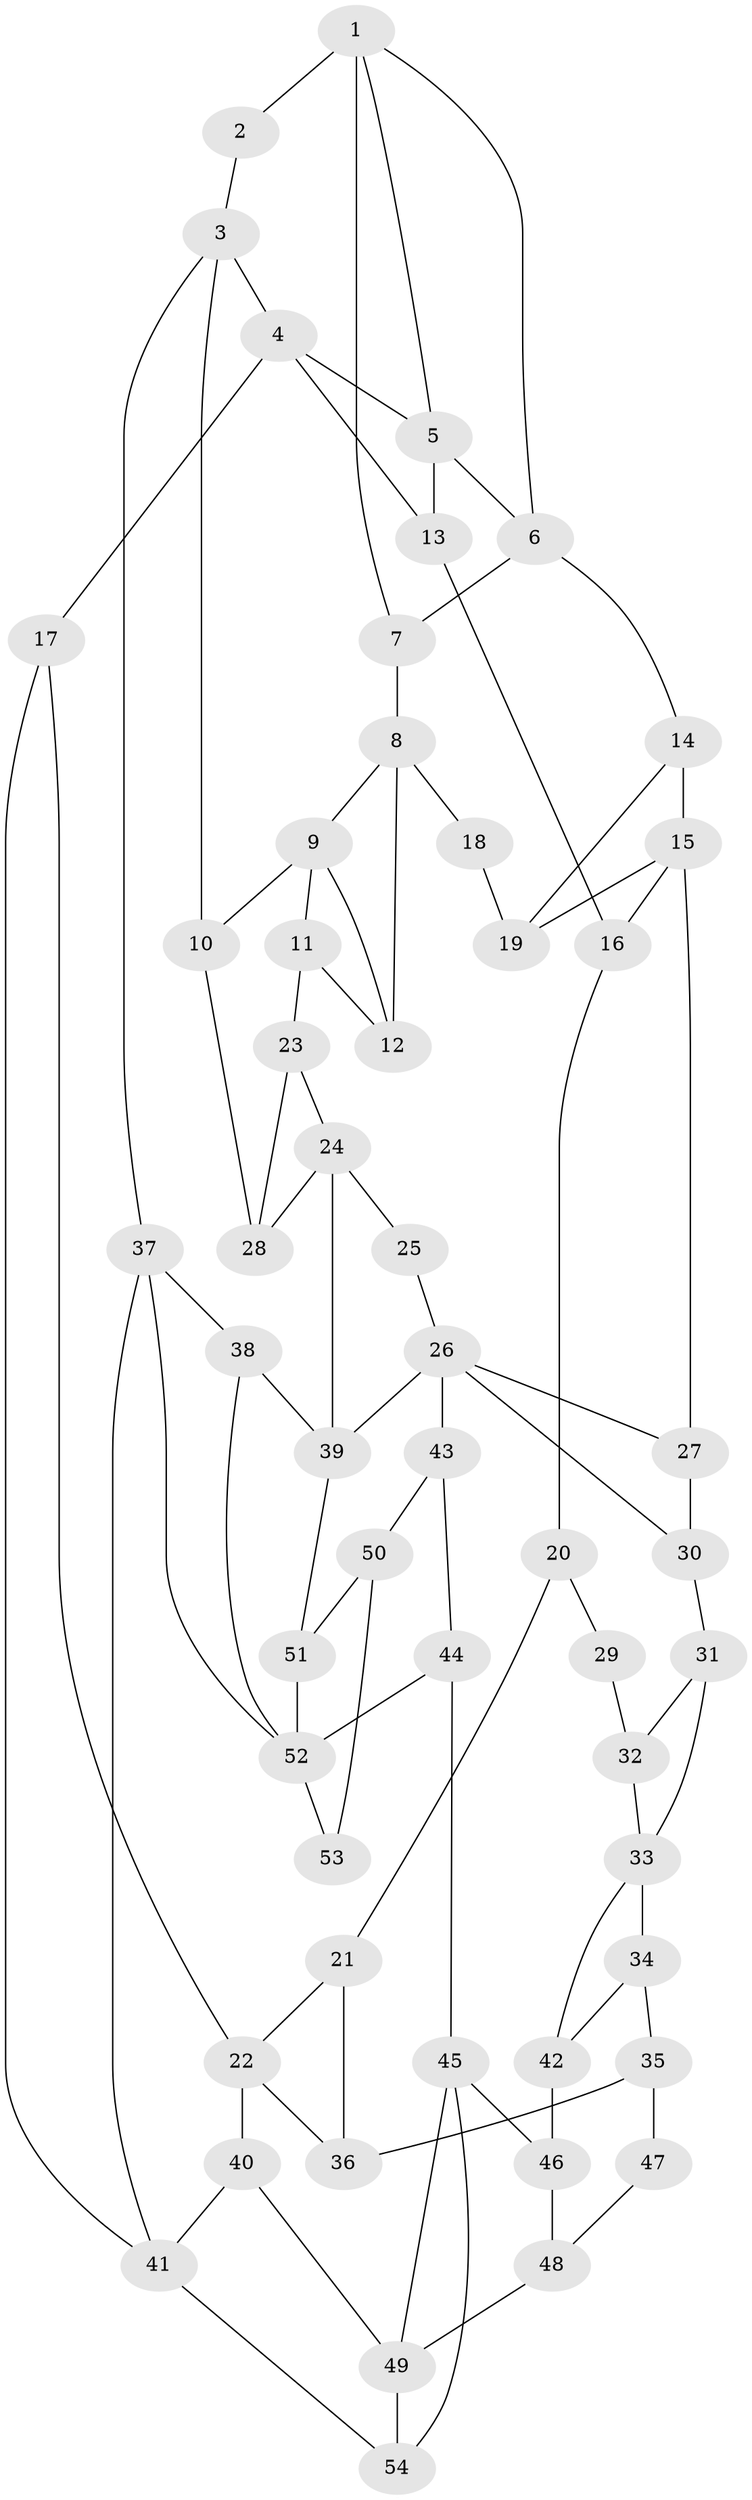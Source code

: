 // original degree distribution, {3: 0.04672897196261682, 4: 0.19626168224299065, 5: 0.5327102803738317, 6: 0.22429906542056074}
// Generated by graph-tools (version 1.1) at 2025/38/03/09/25 02:38:30]
// undirected, 54 vertices, 88 edges
graph export_dot {
graph [start="1"]
  node [color=gray90,style=filled];
  1;
  2;
  3;
  4;
  5;
  6;
  7;
  8;
  9;
  10;
  11;
  12;
  13;
  14;
  15;
  16;
  17;
  18;
  19;
  20;
  21;
  22;
  23;
  24;
  25;
  26;
  27;
  28;
  29;
  30;
  31;
  32;
  33;
  34;
  35;
  36;
  37;
  38;
  39;
  40;
  41;
  42;
  43;
  44;
  45;
  46;
  47;
  48;
  49;
  50;
  51;
  52;
  53;
  54;
  1 -- 2 [weight=1.0];
  1 -- 5 [weight=1.0];
  1 -- 6 [weight=1.0];
  1 -- 7 [weight=2.0];
  2 -- 3 [weight=1.0];
  3 -- 4 [weight=1.0];
  3 -- 10 [weight=1.0];
  3 -- 37 [weight=1.0];
  4 -- 5 [weight=2.0];
  4 -- 13 [weight=1.0];
  4 -- 17 [weight=2.0];
  5 -- 6 [weight=1.0];
  5 -- 13 [weight=1.0];
  6 -- 7 [weight=1.0];
  6 -- 14 [weight=1.0];
  7 -- 8 [weight=2.0];
  8 -- 9 [weight=1.0];
  8 -- 12 [weight=1.0];
  8 -- 18 [weight=2.0];
  9 -- 10 [weight=1.0];
  9 -- 11 [weight=1.0];
  9 -- 12 [weight=1.0];
  10 -- 28 [weight=1.0];
  11 -- 12 [weight=1.0];
  11 -- 23 [weight=1.0];
  13 -- 16 [weight=1.0];
  14 -- 15 [weight=1.0];
  14 -- 19 [weight=1.0];
  15 -- 16 [weight=1.0];
  15 -- 19 [weight=1.0];
  15 -- 27 [weight=1.0];
  16 -- 20 [weight=1.0];
  17 -- 22 [weight=1.0];
  17 -- 41 [weight=1.0];
  18 -- 19 [weight=1.0];
  20 -- 21 [weight=1.0];
  20 -- 29 [weight=1.0];
  21 -- 22 [weight=1.0];
  21 -- 36 [weight=1.0];
  22 -- 36 [weight=1.0];
  22 -- 40 [weight=2.0];
  23 -- 24 [weight=1.0];
  23 -- 28 [weight=1.0];
  24 -- 25 [weight=2.0];
  24 -- 28 [weight=1.0];
  24 -- 39 [weight=2.0];
  25 -- 26 [weight=1.0];
  26 -- 27 [weight=1.0];
  26 -- 30 [weight=1.0];
  26 -- 39 [weight=1.0];
  26 -- 43 [weight=1.0];
  27 -- 30 [weight=1.0];
  29 -- 32 [weight=1.0];
  30 -- 31 [weight=1.0];
  31 -- 32 [weight=1.0];
  31 -- 33 [weight=1.0];
  32 -- 33 [weight=1.0];
  33 -- 34 [weight=3.0];
  33 -- 42 [weight=1.0];
  34 -- 35 [weight=2.0];
  34 -- 42 [weight=1.0];
  35 -- 36 [weight=2.0];
  35 -- 47 [weight=2.0];
  37 -- 38 [weight=1.0];
  37 -- 41 [weight=1.0];
  37 -- 52 [weight=1.0];
  38 -- 39 [weight=1.0];
  38 -- 52 [weight=1.0];
  39 -- 51 [weight=1.0];
  40 -- 41 [weight=1.0];
  40 -- 49 [weight=2.0];
  41 -- 54 [weight=1.0];
  42 -- 46 [weight=1.0];
  43 -- 44 [weight=1.0];
  43 -- 50 [weight=1.0];
  44 -- 45 [weight=2.0];
  44 -- 52 [weight=2.0];
  45 -- 46 [weight=1.0];
  45 -- 49 [weight=1.0];
  45 -- 54 [weight=1.0];
  46 -- 48 [weight=1.0];
  47 -- 48 [weight=2.0];
  48 -- 49 [weight=2.0];
  49 -- 54 [weight=1.0];
  50 -- 51 [weight=1.0];
  50 -- 53 [weight=2.0];
  51 -- 52 [weight=1.0];
  52 -- 53 [weight=1.0];
}
